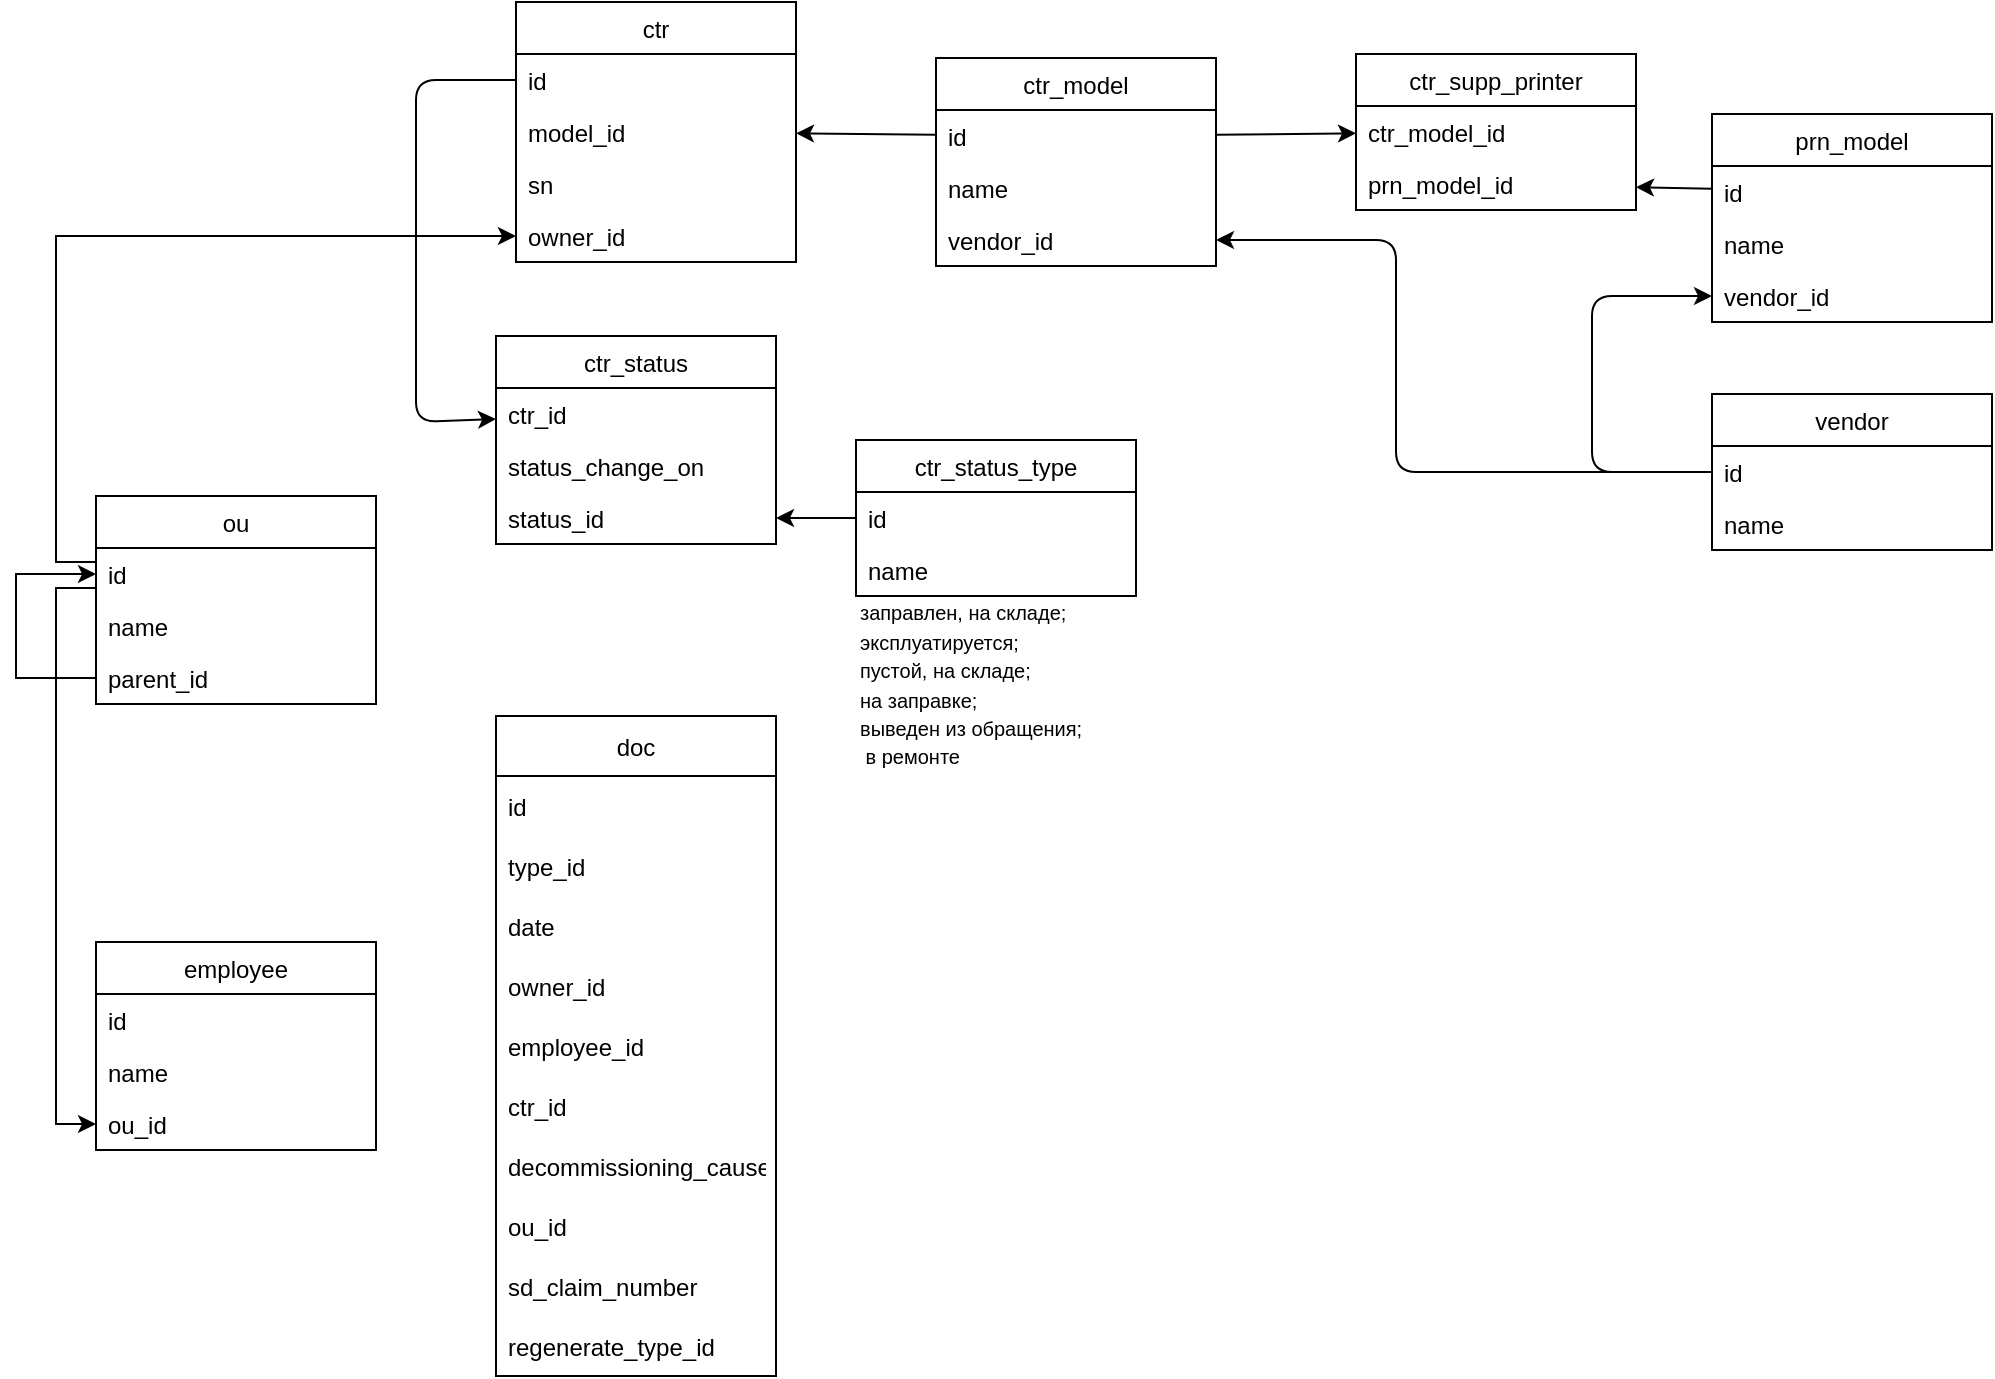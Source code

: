 <mxfile version="15.8.2" type="github">
  <diagram name="Page-1" id="efa7a0a1-bf9b-a30e-e6df-94a7791c09e9">
    <mxGraphModel dx="1422" dy="762" grid="1" gridSize="10" guides="1" tooltips="1" connect="1" arrows="1" fold="1" page="1" pageScale="1" pageWidth="1169" pageHeight="827" background="none" math="0" shadow="0">
      <root>
        <mxCell id="0" />
        <mxCell id="1" parent="0" />
        <mxCell id="0HyxOfl09r36-qcPs7RD-114" value="ctr" style="swimlane;fontStyle=0;childLayout=stackLayout;horizontal=1;startSize=26;horizontalStack=0;resizeParent=1;resizeParentMax=0;resizeLast=0;collapsible=1;marginBottom=0;" parent="1" vertex="1">
          <mxGeometry x="260" y="10" width="140" height="130" as="geometry" />
        </mxCell>
        <mxCell id="0HyxOfl09r36-qcPs7RD-115" value="id" style="text;strokeColor=none;fillColor=none;align=left;verticalAlign=top;spacingLeft=4;spacingRight=4;overflow=hidden;rotatable=0;points=[[0,0.5],[1,0.5]];portConstraint=eastwest;" parent="0HyxOfl09r36-qcPs7RD-114" vertex="1">
          <mxGeometry y="26" width="140" height="26" as="geometry" />
        </mxCell>
        <mxCell id="0HyxOfl09r36-qcPs7RD-193" value="model_id&#xa;&#xa;" style="text;strokeColor=none;fillColor=none;align=left;verticalAlign=top;spacingLeft=4;spacingRight=4;overflow=hidden;rotatable=0;points=[[0,0.5],[1,0.5]];portConstraint=eastwest;" parent="0HyxOfl09r36-qcPs7RD-114" vertex="1">
          <mxGeometry y="52" width="140" height="26" as="geometry" />
        </mxCell>
        <mxCell id="0HyxOfl09r36-qcPs7RD-116" value="sn" style="text;strokeColor=none;fillColor=none;align=left;verticalAlign=top;spacingLeft=4;spacingRight=4;overflow=hidden;rotatable=0;points=[[0,0.5],[1,0.5]];portConstraint=eastwest;" parent="0HyxOfl09r36-qcPs7RD-114" vertex="1">
          <mxGeometry y="78" width="140" height="26" as="geometry" />
        </mxCell>
        <mxCell id="B27GgNt_8ts8eAWawGhs-5" value="owner_id" style="text;strokeColor=none;fillColor=none;align=left;verticalAlign=top;spacingLeft=4;spacingRight=4;overflow=hidden;rotatable=0;points=[[0,0.5],[1,0.5]];portConstraint=eastwest;" vertex="1" parent="0HyxOfl09r36-qcPs7RD-114">
          <mxGeometry y="104" width="140" height="26" as="geometry" />
        </mxCell>
        <mxCell id="0HyxOfl09r36-qcPs7RD-119" value="prn_model" style="swimlane;fontStyle=0;childLayout=stackLayout;horizontal=1;startSize=26;horizontalStack=0;resizeParent=1;resizeParentMax=0;resizeLast=0;collapsible=1;marginBottom=0;" parent="1" vertex="1">
          <mxGeometry x="858" y="66" width="140" height="104" as="geometry" />
        </mxCell>
        <mxCell id="0HyxOfl09r36-qcPs7RD-120" value="id" style="text;strokeColor=none;fillColor=none;align=left;verticalAlign=top;spacingLeft=4;spacingRight=4;overflow=hidden;rotatable=0;points=[[0,0.5],[1,0.5]];portConstraint=eastwest;" parent="0HyxOfl09r36-qcPs7RD-119" vertex="1">
          <mxGeometry y="26" width="140" height="26" as="geometry" />
        </mxCell>
        <mxCell id="0HyxOfl09r36-qcPs7RD-121" value="name" style="text;strokeColor=none;fillColor=none;align=left;verticalAlign=top;spacingLeft=4;spacingRight=4;overflow=hidden;rotatable=0;points=[[0,0.5],[1,0.5]];portConstraint=eastwest;" parent="0HyxOfl09r36-qcPs7RD-119" vertex="1">
          <mxGeometry y="52" width="140" height="26" as="geometry" />
        </mxCell>
        <mxCell id="0HyxOfl09r36-qcPs7RD-157" value="vendor_id" style="text;strokeColor=none;fillColor=none;align=left;verticalAlign=top;spacingLeft=4;spacingRight=4;overflow=hidden;rotatable=0;points=[[0,0.5],[1,0.5]];portConstraint=eastwest;" parent="0HyxOfl09r36-qcPs7RD-119" vertex="1">
          <mxGeometry y="78" width="140" height="26" as="geometry" />
        </mxCell>
        <mxCell id="0HyxOfl09r36-qcPs7RD-123" value="ctr_model" style="swimlane;fontStyle=0;childLayout=stackLayout;horizontal=1;startSize=26;horizontalStack=0;resizeParent=1;resizeParentMax=0;resizeLast=0;collapsible=1;marginBottom=0;" parent="1" vertex="1">
          <mxGeometry x="470" y="38" width="140" height="104" as="geometry" />
        </mxCell>
        <mxCell id="0HyxOfl09r36-qcPs7RD-124" value="id" style="text;strokeColor=none;fillColor=none;align=left;verticalAlign=top;spacingLeft=4;spacingRight=4;overflow=hidden;rotatable=0;points=[[0,0.5],[1,0.5]];portConstraint=eastwest;" parent="0HyxOfl09r36-qcPs7RD-123" vertex="1">
          <mxGeometry y="26" width="140" height="26" as="geometry" />
        </mxCell>
        <mxCell id="0HyxOfl09r36-qcPs7RD-164" value="name" style="text;strokeColor=none;fillColor=none;align=left;verticalAlign=top;spacingLeft=4;spacingRight=4;overflow=hidden;rotatable=0;points=[[0,0.5],[1,0.5]];portConstraint=eastwest;" parent="0HyxOfl09r36-qcPs7RD-123" vertex="1">
          <mxGeometry y="52" width="140" height="26" as="geometry" />
        </mxCell>
        <mxCell id="0HyxOfl09r36-qcPs7RD-125" value="vendor_id" style="text;strokeColor=none;fillColor=none;align=left;verticalAlign=top;spacingLeft=4;spacingRight=4;overflow=hidden;rotatable=0;points=[[0,0.5],[1,0.5]];portConstraint=eastwest;" parent="0HyxOfl09r36-qcPs7RD-123" vertex="1">
          <mxGeometry y="78" width="140" height="26" as="geometry" />
        </mxCell>
        <mxCell id="0HyxOfl09r36-qcPs7RD-143" value="ctr_supp_printer" style="swimlane;fontStyle=0;childLayout=stackLayout;horizontal=1;startSize=26;horizontalStack=0;resizeParent=1;resizeParentMax=0;resizeLast=0;collapsible=1;marginBottom=0;" parent="1" vertex="1">
          <mxGeometry x="680" y="36" width="140" height="78" as="geometry" />
        </mxCell>
        <mxCell id="0HyxOfl09r36-qcPs7RD-144" value="ctr_model_id" style="text;strokeColor=none;fillColor=none;align=left;verticalAlign=top;spacingLeft=4;spacingRight=4;overflow=hidden;rotatable=0;points=[[0,0.5],[1,0.5]];portConstraint=eastwest;" parent="0HyxOfl09r36-qcPs7RD-143" vertex="1">
          <mxGeometry y="26" width="140" height="26" as="geometry" />
        </mxCell>
        <mxCell id="0HyxOfl09r36-qcPs7RD-145" value="prn_model_id" style="text;strokeColor=none;fillColor=none;align=left;verticalAlign=top;spacingLeft=4;spacingRight=4;overflow=hidden;rotatable=0;points=[[0,0.5],[1,0.5]];portConstraint=eastwest;" parent="0HyxOfl09r36-qcPs7RD-143" vertex="1">
          <mxGeometry y="52" width="140" height="26" as="geometry" />
        </mxCell>
        <mxCell id="0HyxOfl09r36-qcPs7RD-158" value="vendor" style="swimlane;fontStyle=0;childLayout=stackLayout;horizontal=1;startSize=26;horizontalStack=0;resizeParent=1;resizeParentMax=0;resizeLast=0;collapsible=1;marginBottom=0;" parent="1" vertex="1">
          <mxGeometry x="858" y="206" width="140" height="78" as="geometry">
            <mxRectangle x="826" y="244" width="70" height="26" as="alternateBounds" />
          </mxGeometry>
        </mxCell>
        <mxCell id="0HyxOfl09r36-qcPs7RD-159" value="id" style="text;strokeColor=none;fillColor=none;align=left;verticalAlign=top;spacingLeft=4;spacingRight=4;overflow=hidden;rotatable=0;points=[[0,0.5],[1,0.5]];portConstraint=eastwest;" parent="0HyxOfl09r36-qcPs7RD-158" vertex="1">
          <mxGeometry y="26" width="140" height="26" as="geometry" />
        </mxCell>
        <mxCell id="0HyxOfl09r36-qcPs7RD-160" value="name" style="text;strokeColor=none;fillColor=none;align=left;verticalAlign=top;spacingLeft=4;spacingRight=4;overflow=hidden;rotatable=0;points=[[0,0.5],[1,0.5]];portConstraint=eastwest;" parent="0HyxOfl09r36-qcPs7RD-158" vertex="1">
          <mxGeometry y="52" width="140" height="26" as="geometry" />
        </mxCell>
        <mxCell id="0HyxOfl09r36-qcPs7RD-165" value="" style="endArrow=classic;html=1;exitX=0;exitY=0.5;exitDx=0;exitDy=0;" parent="1" source="0HyxOfl09r36-qcPs7RD-159" target="0HyxOfl09r36-qcPs7RD-157" edge="1">
          <mxGeometry width="50" height="50" relative="1" as="geometry">
            <mxPoint x="528" y="326" as="sourcePoint" />
            <mxPoint x="578" y="276" as="targetPoint" />
            <Array as="points">
              <mxPoint x="798" y="245" />
              <mxPoint x="798" y="157" />
            </Array>
          </mxGeometry>
        </mxCell>
        <mxCell id="0HyxOfl09r36-qcPs7RD-166" value="" style="endArrow=classic;html=1;" parent="1" source="0HyxOfl09r36-qcPs7RD-159" target="0HyxOfl09r36-qcPs7RD-125" edge="1">
          <mxGeometry width="50" height="50" relative="1" as="geometry">
            <mxPoint x="580" y="326" as="sourcePoint" />
            <mxPoint x="630" y="276" as="targetPoint" />
            <Array as="points">
              <mxPoint x="700" y="245" />
              <mxPoint x="700" y="129" />
            </Array>
          </mxGeometry>
        </mxCell>
        <mxCell id="0HyxOfl09r36-qcPs7RD-167" value="" style="endArrow=classic;html=1;" parent="1" source="0HyxOfl09r36-qcPs7RD-124" target="0HyxOfl09r36-qcPs7RD-193" edge="1">
          <mxGeometry width="50" height="50" relative="1" as="geometry">
            <mxPoint x="570" y="350" as="sourcePoint" />
            <mxPoint x="620" y="300" as="targetPoint" />
          </mxGeometry>
        </mxCell>
        <mxCell id="0HyxOfl09r36-qcPs7RD-173" value="ctr_status" style="swimlane;fontStyle=0;childLayout=stackLayout;horizontal=1;startSize=26;horizontalStack=0;resizeParent=1;resizeParentMax=0;resizeLast=0;collapsible=1;marginBottom=0;" parent="1" vertex="1">
          <mxGeometry x="250" y="177" width="140" height="104" as="geometry" />
        </mxCell>
        <mxCell id="0HyxOfl09r36-qcPs7RD-174" value="ctr_id" style="text;strokeColor=none;fillColor=none;align=left;verticalAlign=top;spacingLeft=4;spacingRight=4;overflow=hidden;rotatable=0;points=[[0,0.5],[1,0.5]];portConstraint=eastwest;" parent="0HyxOfl09r36-qcPs7RD-173" vertex="1">
          <mxGeometry y="26" width="140" height="26" as="geometry" />
        </mxCell>
        <mxCell id="0HyxOfl09r36-qcPs7RD-175" value="status_change_on" style="text;strokeColor=none;fillColor=none;align=left;verticalAlign=top;spacingLeft=4;spacingRight=4;overflow=hidden;rotatable=0;points=[[0,0.5],[1,0.5]];portConstraint=eastwest;" parent="0HyxOfl09r36-qcPs7RD-173" vertex="1">
          <mxGeometry y="52" width="140" height="26" as="geometry" />
        </mxCell>
        <mxCell id="0HyxOfl09r36-qcPs7RD-191" value="status_id" style="text;strokeColor=none;fillColor=none;align=left;verticalAlign=top;spacingLeft=4;spacingRight=4;overflow=hidden;rotatable=0;points=[[0,0.5],[1,0.5]];portConstraint=eastwest;" parent="0HyxOfl09r36-qcPs7RD-173" vertex="1">
          <mxGeometry y="78" width="140" height="26" as="geometry" />
        </mxCell>
        <mxCell id="0HyxOfl09r36-qcPs7RD-181" value="ctr_status_type" style="swimlane;fontStyle=0;childLayout=stackLayout;horizontal=1;startSize=26;horizontalStack=0;resizeParent=1;resizeParentMax=0;resizeLast=0;collapsible=1;marginBottom=0;" parent="1" vertex="1">
          <mxGeometry x="430" y="229" width="140" height="78" as="geometry" />
        </mxCell>
        <mxCell id="0HyxOfl09r36-qcPs7RD-182" value="id" style="text;strokeColor=none;fillColor=none;align=left;verticalAlign=top;spacingLeft=4;spacingRight=4;overflow=hidden;rotatable=0;points=[[0,0.5],[1,0.5]];portConstraint=eastwest;" parent="0HyxOfl09r36-qcPs7RD-181" vertex="1">
          <mxGeometry y="26" width="140" height="26" as="geometry" />
        </mxCell>
        <mxCell id="0HyxOfl09r36-qcPs7RD-183" value="name" style="text;strokeColor=none;fillColor=none;align=left;verticalAlign=top;spacingLeft=4;spacingRight=4;overflow=hidden;rotatable=0;points=[[0,0.5],[1,0.5]];portConstraint=eastwest;" parent="0HyxOfl09r36-qcPs7RD-181" vertex="1">
          <mxGeometry y="52" width="140" height="26" as="geometry" />
        </mxCell>
        <mxCell id="0HyxOfl09r36-qcPs7RD-185" value="" style="endArrow=classic;html=1;" parent="1" source="0HyxOfl09r36-qcPs7RD-182" target="0HyxOfl09r36-qcPs7RD-191" edge="1">
          <mxGeometry width="50" height="50" relative="1" as="geometry">
            <mxPoint x="570" y="277" as="sourcePoint" />
            <mxPoint x="620" y="227" as="targetPoint" />
          </mxGeometry>
        </mxCell>
        <mxCell id="0HyxOfl09r36-qcPs7RD-186" value="" style="endArrow=classic;html=1;" parent="1" source="0HyxOfl09r36-qcPs7RD-115" target="0HyxOfl09r36-qcPs7RD-174" edge="1">
          <mxGeometry width="50" height="50" relative="1" as="geometry">
            <mxPoint x="570" y="350" as="sourcePoint" />
            <mxPoint x="620" y="300" as="targetPoint" />
            <Array as="points">
              <mxPoint x="210" y="49" />
              <mxPoint x="210" y="73" />
              <mxPoint x="210" y="220" />
            </Array>
          </mxGeometry>
        </mxCell>
        <mxCell id="0HyxOfl09r36-qcPs7RD-187" value="ou" style="swimlane;fontStyle=0;childLayout=stackLayout;horizontal=1;startSize=26;horizontalStack=0;resizeParent=1;resizeParentMax=0;resizeLast=0;collapsible=1;marginBottom=0;" parent="1" vertex="1">
          <mxGeometry x="50" y="257" width="140" height="104" as="geometry" />
        </mxCell>
        <mxCell id="0HyxOfl09r36-qcPs7RD-188" value="id" style="text;strokeColor=none;fillColor=none;align=left;verticalAlign=top;spacingLeft=4;spacingRight=4;overflow=hidden;rotatable=0;points=[[0,0.5],[1,0.5]];portConstraint=eastwest;" parent="0HyxOfl09r36-qcPs7RD-187" vertex="1">
          <mxGeometry y="26" width="140" height="26" as="geometry" />
        </mxCell>
        <mxCell id="0HyxOfl09r36-qcPs7RD-189" value="name" style="text;strokeColor=none;fillColor=none;align=left;verticalAlign=top;spacingLeft=4;spacingRight=4;overflow=hidden;rotatable=0;points=[[0,0.5],[1,0.5]];portConstraint=eastwest;" parent="0HyxOfl09r36-qcPs7RD-187" vertex="1">
          <mxGeometry y="52" width="140" height="26" as="geometry" />
        </mxCell>
        <mxCell id="B27GgNt_8ts8eAWawGhs-4" style="edgeStyle=orthogonalEdgeStyle;rounded=0;orthogonalLoop=1;jettySize=auto;html=1;exitX=0;exitY=0.5;exitDx=0;exitDy=0;entryX=0;entryY=0.5;entryDx=0;entryDy=0;" edge="1" parent="0HyxOfl09r36-qcPs7RD-187" source="B27GgNt_8ts8eAWawGhs-3" target="0HyxOfl09r36-qcPs7RD-188">
          <mxGeometry relative="1" as="geometry">
            <Array as="points">
              <mxPoint x="-40" y="91" />
              <mxPoint x="-40" y="39" />
            </Array>
          </mxGeometry>
        </mxCell>
        <mxCell id="B27GgNt_8ts8eAWawGhs-3" value="parent_id" style="text;strokeColor=none;fillColor=none;align=left;verticalAlign=top;spacingLeft=4;spacingRight=4;overflow=hidden;rotatable=0;points=[[0,0.5],[1,0.5]];portConstraint=eastwest;" vertex="1" parent="0HyxOfl09r36-qcPs7RD-187">
          <mxGeometry y="78" width="140" height="26" as="geometry" />
        </mxCell>
        <mxCell id="0HyxOfl09r36-qcPs7RD-194" value="&lt;span style=&quot;font-size: 10px&quot;&gt;заправлен, на складе;&lt;br&gt;эксплуатируется;&lt;br&gt;пустой, на складе;&lt;br&gt;на заправке;&lt;br&gt;выведен из обращения;&lt;br&gt;&amp;nbsp;в ремонте&lt;br&gt;&lt;/span&gt;" style="text;html=1;align=left;verticalAlign=middle;resizable=0;points=[];autosize=1;strokeColor=none;" parent="1" vertex="1">
          <mxGeometry x="430" y="301" width="130" height="100" as="geometry" />
        </mxCell>
        <mxCell id="0HyxOfl09r36-qcPs7RD-202" value="employee" style="swimlane;fontStyle=0;childLayout=stackLayout;horizontal=1;startSize=26;horizontalStack=0;resizeParent=1;resizeParentMax=0;resizeLast=0;collapsible=1;marginBottom=0;" parent="1" vertex="1">
          <mxGeometry x="50" y="480" width="140" height="104" as="geometry" />
        </mxCell>
        <mxCell id="0HyxOfl09r36-qcPs7RD-203" value="id" style="text;strokeColor=none;fillColor=none;align=left;verticalAlign=top;spacingLeft=4;spacingRight=4;overflow=hidden;rotatable=0;points=[[0,0.5],[1,0.5]];portConstraint=eastwest;" parent="0HyxOfl09r36-qcPs7RD-202" vertex="1">
          <mxGeometry y="26" width="140" height="26" as="geometry" />
        </mxCell>
        <mxCell id="0HyxOfl09r36-qcPs7RD-204" value="name" style="text;strokeColor=none;fillColor=none;align=left;verticalAlign=top;spacingLeft=4;spacingRight=4;overflow=hidden;rotatable=0;points=[[0,0.5],[1,0.5]];portConstraint=eastwest;" parent="0HyxOfl09r36-qcPs7RD-202" vertex="1">
          <mxGeometry y="52" width="140" height="26" as="geometry" />
        </mxCell>
        <mxCell id="B27GgNt_8ts8eAWawGhs-7" value="ou_id" style="text;strokeColor=none;fillColor=none;align=left;verticalAlign=top;spacingLeft=4;spacingRight=4;overflow=hidden;rotatable=0;points=[[0,0.5],[1,0.5]];portConstraint=eastwest;" vertex="1" parent="0HyxOfl09r36-qcPs7RD-202">
          <mxGeometry y="78" width="140" height="26" as="geometry" />
        </mxCell>
        <mxCell id="8fQQKwptiHgryDefAF7D-1" value="" style="endArrow=classic;html=1;" parent="1" source="0HyxOfl09r36-qcPs7RD-124" target="0HyxOfl09r36-qcPs7RD-144" edge="1">
          <mxGeometry width="50" height="50" relative="1" as="geometry">
            <mxPoint x="560" y="400" as="sourcePoint" />
            <mxPoint x="610" y="350" as="targetPoint" />
          </mxGeometry>
        </mxCell>
        <mxCell id="8fQQKwptiHgryDefAF7D-2" value="" style="endArrow=classic;html=1;" parent="1" source="0HyxOfl09r36-qcPs7RD-120" target="0HyxOfl09r36-qcPs7RD-145" edge="1">
          <mxGeometry width="50" height="50" relative="1" as="geometry">
            <mxPoint x="560" y="400" as="sourcePoint" />
            <mxPoint x="610" y="350" as="targetPoint" />
          </mxGeometry>
        </mxCell>
        <mxCell id="B27GgNt_8ts8eAWawGhs-6" style="edgeStyle=orthogonalEdgeStyle;rounded=0;orthogonalLoop=1;jettySize=auto;html=1;exitX=0;exitY=0.5;exitDx=0;exitDy=0;entryX=0;entryY=0.5;entryDx=0;entryDy=0;" edge="1" parent="1" source="0HyxOfl09r36-qcPs7RD-188" target="B27GgNt_8ts8eAWawGhs-5">
          <mxGeometry relative="1" as="geometry">
            <Array as="points">
              <mxPoint x="50" y="290" />
              <mxPoint x="30" y="290" />
              <mxPoint x="30" y="127" />
            </Array>
          </mxGeometry>
        </mxCell>
        <mxCell id="B27GgNt_8ts8eAWawGhs-10" style="edgeStyle=orthogonalEdgeStyle;rounded=0;orthogonalLoop=1;jettySize=auto;html=1;exitX=0;exitY=0.5;exitDx=0;exitDy=0;entryX=0;entryY=0.5;entryDx=0;entryDy=0;" edge="1" parent="1" source="0HyxOfl09r36-qcPs7RD-188" target="B27GgNt_8ts8eAWawGhs-7">
          <mxGeometry relative="1" as="geometry">
            <mxPoint x="50" y="296" as="sourcePoint" />
            <mxPoint x="50" y="571" as="targetPoint" />
            <Array as="points">
              <mxPoint x="50" y="303" />
              <mxPoint x="30" y="303" />
              <mxPoint x="30" y="571" />
            </Array>
          </mxGeometry>
        </mxCell>
        <mxCell id="B27GgNt_8ts8eAWawGhs-11" value="doc" style="swimlane;fontStyle=0;childLayout=stackLayout;horizontal=1;startSize=30;horizontalStack=0;resizeParent=1;resizeParentMax=0;resizeLast=0;collapsible=1;marginBottom=0;" vertex="1" parent="1">
          <mxGeometry x="250" y="367" width="140" height="330" as="geometry" />
        </mxCell>
        <mxCell id="B27GgNt_8ts8eAWawGhs-12" value="id" style="text;strokeColor=none;fillColor=none;align=left;verticalAlign=middle;spacingLeft=4;spacingRight=4;overflow=hidden;points=[[0,0.5],[1,0.5]];portConstraint=eastwest;rotatable=0;" vertex="1" parent="B27GgNt_8ts8eAWawGhs-11">
          <mxGeometry y="30" width="140" height="30" as="geometry" />
        </mxCell>
        <mxCell id="B27GgNt_8ts8eAWawGhs-14" value="type_id" style="text;strokeColor=none;fillColor=none;align=left;verticalAlign=middle;spacingLeft=4;spacingRight=4;overflow=hidden;points=[[0,0.5],[1,0.5]];portConstraint=eastwest;rotatable=0;" vertex="1" parent="B27GgNt_8ts8eAWawGhs-11">
          <mxGeometry y="60" width="140" height="30" as="geometry" />
        </mxCell>
        <mxCell id="B27GgNt_8ts8eAWawGhs-15" value="date" style="text;strokeColor=none;fillColor=none;align=left;verticalAlign=middle;spacingLeft=4;spacingRight=4;overflow=hidden;points=[[0,0.5],[1,0.5]];portConstraint=eastwest;rotatable=0;" vertex="1" parent="B27GgNt_8ts8eAWawGhs-11">
          <mxGeometry y="90" width="140" height="30" as="geometry" />
        </mxCell>
        <mxCell id="B27GgNt_8ts8eAWawGhs-16" value="owner_id" style="text;strokeColor=none;fillColor=none;align=left;verticalAlign=middle;spacingLeft=4;spacingRight=4;overflow=hidden;points=[[0,0.5],[1,0.5]];portConstraint=eastwest;rotatable=0;" vertex="1" parent="B27GgNt_8ts8eAWawGhs-11">
          <mxGeometry y="120" width="140" height="30" as="geometry" />
        </mxCell>
        <mxCell id="B27GgNt_8ts8eAWawGhs-17" value="employee_id" style="text;strokeColor=none;fillColor=none;align=left;verticalAlign=middle;spacingLeft=4;spacingRight=4;overflow=hidden;points=[[0,0.5],[1,0.5]];portConstraint=eastwest;rotatable=0;" vertex="1" parent="B27GgNt_8ts8eAWawGhs-11">
          <mxGeometry y="150" width="140" height="30" as="geometry" />
        </mxCell>
        <mxCell id="B27GgNt_8ts8eAWawGhs-18" value="ctr_id" style="text;strokeColor=none;fillColor=none;align=left;verticalAlign=middle;spacingLeft=4;spacingRight=4;overflow=hidden;points=[[0,0.5],[1,0.5]];portConstraint=eastwest;rotatable=0;" vertex="1" parent="B27GgNt_8ts8eAWawGhs-11">
          <mxGeometry y="180" width="140" height="30" as="geometry" />
        </mxCell>
        <mxCell id="B27GgNt_8ts8eAWawGhs-19" value="decommissioning_cause" style="text;strokeColor=none;fillColor=none;align=left;verticalAlign=middle;spacingLeft=4;spacingRight=4;overflow=hidden;points=[[0,0.5],[1,0.5]];portConstraint=eastwest;rotatable=0;" vertex="1" parent="B27GgNt_8ts8eAWawGhs-11">
          <mxGeometry y="210" width="140" height="30" as="geometry" />
        </mxCell>
        <mxCell id="B27GgNt_8ts8eAWawGhs-20" value="ou_id" style="text;strokeColor=none;fillColor=none;align=left;verticalAlign=middle;spacingLeft=4;spacingRight=4;overflow=hidden;points=[[0,0.5],[1,0.5]];portConstraint=eastwest;rotatable=0;" vertex="1" parent="B27GgNt_8ts8eAWawGhs-11">
          <mxGeometry y="240" width="140" height="30" as="geometry" />
        </mxCell>
        <mxCell id="B27GgNt_8ts8eAWawGhs-21" value="sd_claim_number" style="text;strokeColor=none;fillColor=none;align=left;verticalAlign=middle;spacingLeft=4;spacingRight=4;overflow=hidden;points=[[0,0.5],[1,0.5]];portConstraint=eastwest;rotatable=0;" vertex="1" parent="B27GgNt_8ts8eAWawGhs-11">
          <mxGeometry y="270" width="140" height="30" as="geometry" />
        </mxCell>
        <mxCell id="B27GgNt_8ts8eAWawGhs-22" value="regenerate_type_id" style="text;strokeColor=none;fillColor=none;align=left;verticalAlign=middle;spacingLeft=4;spacingRight=4;overflow=hidden;points=[[0,0.5],[1,0.5]];portConstraint=eastwest;rotatable=0;" vertex="1" parent="B27GgNt_8ts8eAWawGhs-11">
          <mxGeometry y="300" width="140" height="30" as="geometry" />
        </mxCell>
      </root>
    </mxGraphModel>
  </diagram>
</mxfile>
